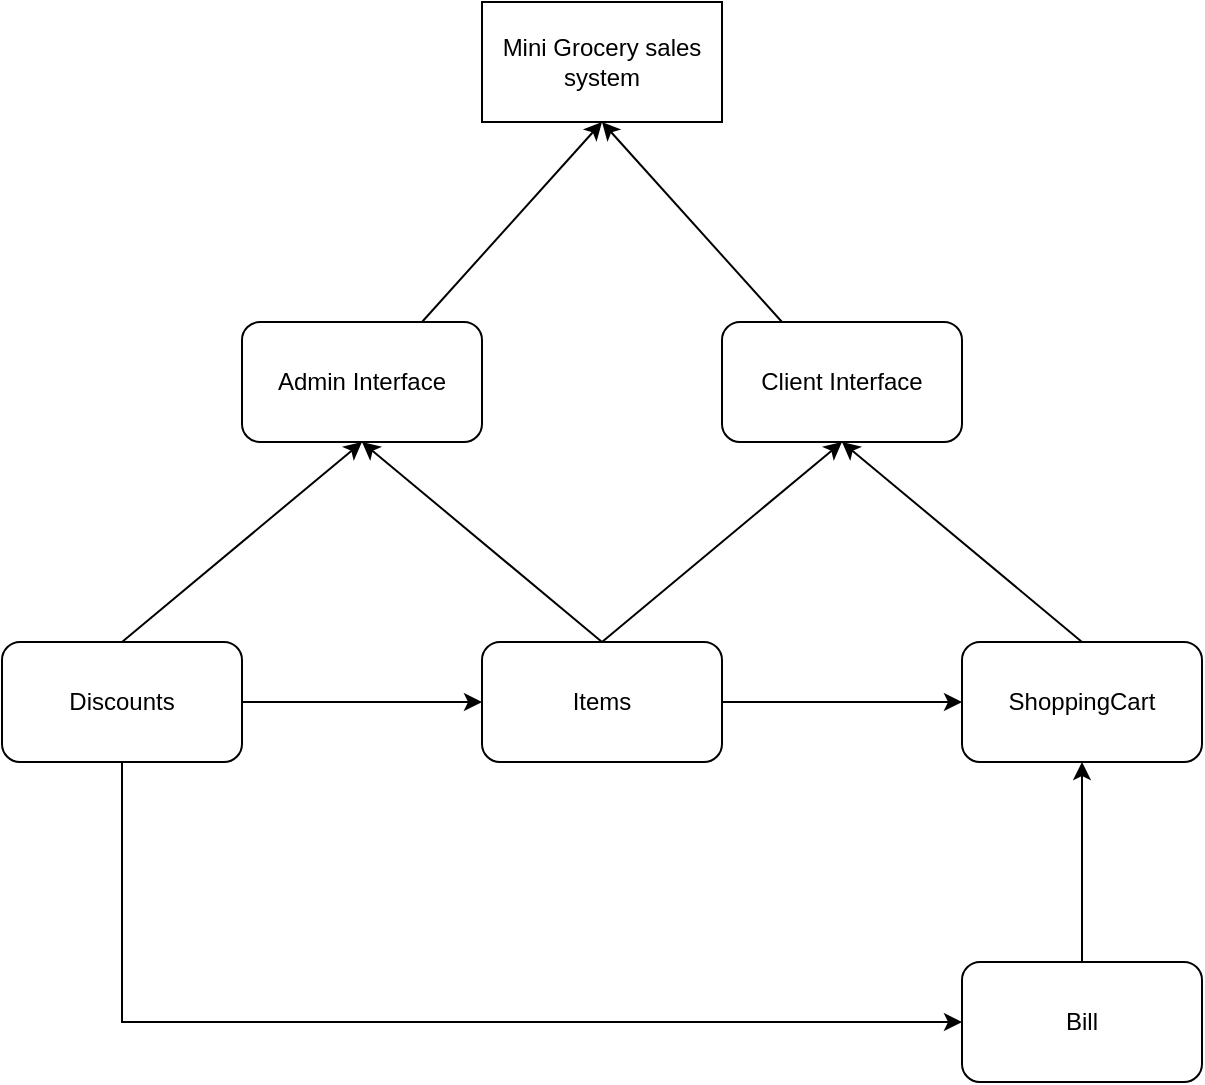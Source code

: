 <mxfile>
    <diagram name="Page-1" id="2xmg5CUXx1G8Gs0Caihk">
        <mxGraphModel dx="540" dy="794" grid="1" gridSize="10" guides="1" tooltips="1" connect="1" arrows="1" fold="1" page="0" pageScale="1" pageWidth="850" pageHeight="1100" background="none" math="0" shadow="0">
            <root>
                <mxCell id="0"/>
                <mxCell id="1" parent="0"/>
                <mxCell id="h_xqwUXBn5oUJVH9iIbu-33" style="rounded=0;orthogonalLoop=1;jettySize=auto;html=1;exitX=0.75;exitY=0;exitDx=0;exitDy=0;entryX=0.5;entryY=1;entryDx=0;entryDy=0;" parent="1" source="h_xqwUXBn5oUJVH9iIbu-1" target="h_xqwUXBn5oUJVH9iIbu-30" edge="1">
                    <mxGeometry relative="1" as="geometry"/>
                </mxCell>
                <mxCell id="h_xqwUXBn5oUJVH9iIbu-1" value="Admin Interface" style="rounded=1;whiteSpace=wrap;html=1;" parent="1" vertex="1">
                    <mxGeometry x="160" y="140" width="120" height="60" as="geometry"/>
                </mxCell>
                <mxCell id="h_xqwUXBn5oUJVH9iIbu-34" style="rounded=0;orthogonalLoop=1;jettySize=auto;html=1;exitX=0.25;exitY=0;exitDx=0;exitDy=0;entryX=0.5;entryY=1;entryDx=0;entryDy=0;" parent="1" source="h_xqwUXBn5oUJVH9iIbu-2" target="h_xqwUXBn5oUJVH9iIbu-30" edge="1">
                    <mxGeometry relative="1" as="geometry"/>
                </mxCell>
                <mxCell id="h_xqwUXBn5oUJVH9iIbu-2" value="Client Interface" style="rounded=1;whiteSpace=wrap;html=1;" parent="1" vertex="1">
                    <mxGeometry x="400" y="140" width="120" height="60" as="geometry"/>
                </mxCell>
                <mxCell id="h_xqwUXBn5oUJVH9iIbu-22" style="rounded=0;orthogonalLoop=1;jettySize=auto;html=1;exitX=0.5;exitY=0;exitDx=0;exitDy=0;entryX=0.5;entryY=1;entryDx=0;entryDy=0;" parent="1" source="h_xqwUXBn5oUJVH9iIbu-4" target="h_xqwUXBn5oUJVH9iIbu-1" edge="1">
                    <mxGeometry relative="1" as="geometry"/>
                </mxCell>
                <mxCell id="h_xqwUXBn5oUJVH9iIbu-23" style="rounded=0;orthogonalLoop=1;jettySize=auto;html=1;exitX=0.5;exitY=0;exitDx=0;exitDy=0;entryX=0.5;entryY=1;entryDx=0;entryDy=0;" parent="1" source="h_xqwUXBn5oUJVH9iIbu-4" target="h_xqwUXBn5oUJVH9iIbu-2" edge="1">
                    <mxGeometry relative="1" as="geometry"/>
                </mxCell>
                <mxCell id="h_xqwUXBn5oUJVH9iIbu-29" style="edgeStyle=orthogonalEdgeStyle;rounded=0;orthogonalLoop=1;jettySize=auto;html=1;exitX=1;exitY=0.5;exitDx=0;exitDy=0;entryX=0;entryY=0.5;entryDx=0;entryDy=0;" parent="1" source="h_xqwUXBn5oUJVH9iIbu-4" target="h_xqwUXBn5oUJVH9iIbu-16" edge="1">
                    <mxGeometry relative="1" as="geometry"/>
                </mxCell>
                <mxCell id="h_xqwUXBn5oUJVH9iIbu-4" value="Items" style="rounded=1;whiteSpace=wrap;html=1;" parent="1" vertex="1">
                    <mxGeometry x="280" y="300" width="120" height="60" as="geometry"/>
                </mxCell>
                <mxCell id="h_xqwUXBn5oUJVH9iIbu-24" style="rounded=0;orthogonalLoop=1;jettySize=auto;html=1;exitX=0.5;exitY=0;exitDx=0;exitDy=0;entryX=0.5;entryY=1;entryDx=0;entryDy=0;" parent="1" source="h_xqwUXBn5oUJVH9iIbu-16" target="h_xqwUXBn5oUJVH9iIbu-2" edge="1">
                    <mxGeometry relative="1" as="geometry"/>
                </mxCell>
                <mxCell id="h_xqwUXBn5oUJVH9iIbu-16" value="ShoppingCart" style="rounded=1;whiteSpace=wrap;html=1;" parent="1" vertex="1">
                    <mxGeometry x="520" y="300" width="120" height="60" as="geometry"/>
                </mxCell>
                <mxCell id="h_xqwUXBn5oUJVH9iIbu-21" style="rounded=0;orthogonalLoop=1;jettySize=auto;html=1;exitX=0.5;exitY=0;exitDx=0;exitDy=0;entryX=0.5;entryY=1;entryDx=0;entryDy=0;" parent="1" source="h_xqwUXBn5oUJVH9iIbu-20" target="h_xqwUXBn5oUJVH9iIbu-1" edge="1">
                    <mxGeometry relative="1" as="geometry"/>
                </mxCell>
                <mxCell id="h_xqwUXBn5oUJVH9iIbu-25" style="edgeStyle=orthogonalEdgeStyle;rounded=0;orthogonalLoop=1;jettySize=auto;html=1;exitX=1;exitY=0.5;exitDx=0;exitDy=0;entryX=0;entryY=0.5;entryDx=0;entryDy=0;" parent="1" source="h_xqwUXBn5oUJVH9iIbu-20" target="h_xqwUXBn5oUJVH9iIbu-4" edge="1">
                    <mxGeometry relative="1" as="geometry"/>
                </mxCell>
                <mxCell id="h_xqwUXBn5oUJVH9iIbu-28" style="edgeStyle=orthogonalEdgeStyle;rounded=0;orthogonalLoop=1;jettySize=auto;html=1;exitX=0.5;exitY=1;exitDx=0;exitDy=0;entryX=0;entryY=0.5;entryDx=0;entryDy=0;" parent="1" source="h_xqwUXBn5oUJVH9iIbu-20" target="h_xqwUXBn5oUJVH9iIbu-26" edge="1">
                    <mxGeometry relative="1" as="geometry"/>
                </mxCell>
                <mxCell id="h_xqwUXBn5oUJVH9iIbu-20" value="Discounts" style="rounded=1;whiteSpace=wrap;html=1;" parent="1" vertex="1">
                    <mxGeometry x="40" y="300" width="120" height="60" as="geometry"/>
                </mxCell>
                <mxCell id="h_xqwUXBn5oUJVH9iIbu-27" style="edgeStyle=orthogonalEdgeStyle;rounded=0;orthogonalLoop=1;jettySize=auto;html=1;exitX=0.5;exitY=0;exitDx=0;exitDy=0;entryX=0.5;entryY=1;entryDx=0;entryDy=0;" parent="1" source="h_xqwUXBn5oUJVH9iIbu-26" target="h_xqwUXBn5oUJVH9iIbu-16" edge="1">
                    <mxGeometry relative="1" as="geometry"/>
                </mxCell>
                <mxCell id="h_xqwUXBn5oUJVH9iIbu-26" value="Bill" style="rounded=1;whiteSpace=wrap;html=1;" parent="1" vertex="1">
                    <mxGeometry x="520" y="460" width="120" height="60" as="geometry"/>
                </mxCell>
                <mxCell id="h_xqwUXBn5oUJVH9iIbu-30" value="Mini Grocery sales system" style="rounded=0;whiteSpace=wrap;html=1;" parent="1" vertex="1">
                    <mxGeometry x="280" y="-20" width="120" height="60" as="geometry"/>
                </mxCell>
            </root>
        </mxGraphModel>
    </diagram>
</mxfile>
